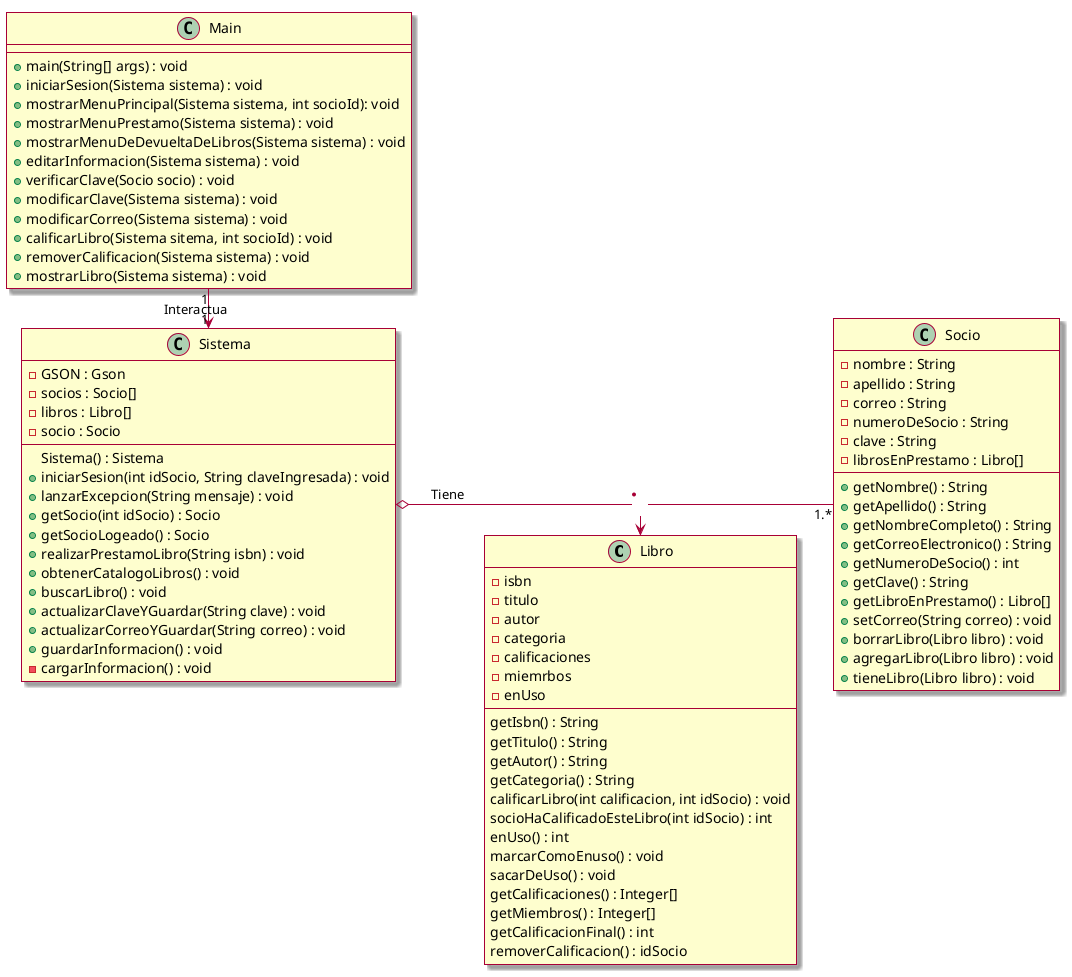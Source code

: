 @startuml
!pragma layout smetana
left to right direction
skin rose


class Libro {
    - isbn
    - titulo
    - autor
    - categoria
    - calificaciones
    - miemrbos
    - enUso

    getIsbn() : String
    getTitulo() : String
    getAutor() : String
    getCategoria() : String
    calificarLibro(int calificacion, int idSocio) : void
    socioHaCalificadoEsteLibro(int idSocio) : int
    enUso() : int
    marcarComoEnuso() : void
    sacarDeUso() : void
    getCalificaciones() : Integer[]
    getMiembros() : Integer[]
    getCalificacionFinal() : int
    removerCalificacion() : idSocio

}

class Socio {
    - nombre : String
    - apellido : String
    - correo : String
    - numeroDeSocio : String
    - clave : String
    - librosEnPrestamo : Libro[]

    + getNombre() : String
    + getApellido() : String
    + getNombreCompleto() : String
    + getCorreoElectronico() : String
    + getNumeroDeSocio() : int
    + getClave() : String
    + getLibroEnPrestamo() : Libro[]
    + setCorreo(String correo) : void
    + borrarLibro(Libro libro) : void
    + agregarLibro(Libro libro) : void
    + tieneLibro(Libro libro) : void

}

class Sistema {
    - GSON : Gson
    - socios : Socio[]
    - libros : Libro[]
    - socio : Socio

    Sistema() : Sistema
    + iniciarSesion(int idSocio, String claveIngresada) : void
    + lanzarExcepcion(String mensaje) : void
    + getSocio(int idSocio) : Socio
    + getSocioLogeado() : Socio
    + realizarPrestamoLibro(String isbn) : void
    + obtenerCatalogoLibros() : void
    + buscarLibro() : void
    + actualizarClaveYGuardar(String clave) : void
    + actualizarCorreoYGuardar(String correo) : void
    + guardarInformacion() : void
    - cargarInformacion() : void


}

class Main {
    + main(String[] args) : void
    + iniciarSesion(Sistema sistema) : void
    + mostrarMenuPrincipal(Sistema sistema, int socioId): void
    + mostrarMenuPrestamo(Sistema sistema) : void
    + mostrarMenuDeDevueltaDeLibros(Sistema sistema) : void
    + editarInformacion(Sistema sistema) : void
    + verificarClave(Socio socio) : void
    + modificarClave(Sistema sistema) : void
    + modificarCorreo(Sistema sistema) : void
    + calificarLibro(Sistema sitema, int socioId) : void
    + removerCalificacion(Sistema sistema) : void
    + mostrarLibro(Sistema sistema) : void
}

Main "1" -> "1" Sistema : Interactua
Sistema o-- "1.*" Socio : Tiene
(Socio, Sistema) -> Libro

@enduml
